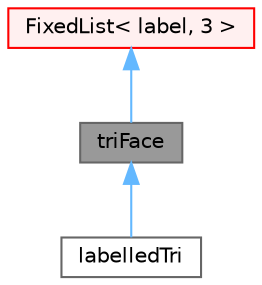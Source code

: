 digraph "triFace"
{
 // LATEX_PDF_SIZE
  bgcolor="transparent";
  edge [fontname=Helvetica,fontsize=10,labelfontname=Helvetica,labelfontsize=10];
  node [fontname=Helvetica,fontsize=10,shape=box,height=0.2,width=0.4];
  Node1 [id="Node000001",label="triFace",height=0.2,width=0.4,color="gray40", fillcolor="grey60", style="filled", fontcolor="black",tooltip="A triangular face using a FixedList of labels corresponding to mesh vertices."];
  Node2 -> Node1 [id="edge1_Node000001_Node000002",dir="back",color="steelblue1",style="solid",tooltip=" "];
  Node2 [id="Node000002",label="FixedList\< label, 3 \>",height=0.2,width=0.4,color="red", fillcolor="#FFF0F0", style="filled",URL="$classFoam_1_1FixedList.html",tooltip=" "];
  Node1 -> Node4 [id="edge2_Node000001_Node000004",dir="back",color="steelblue1",style="solid",tooltip=" "];
  Node4 [id="Node000004",label="labelledTri",height=0.2,width=0.4,color="gray40", fillcolor="white", style="filled",URL="$classFoam_1_1labelledTri.html",tooltip="A triFace with additional (region) index."];
}
